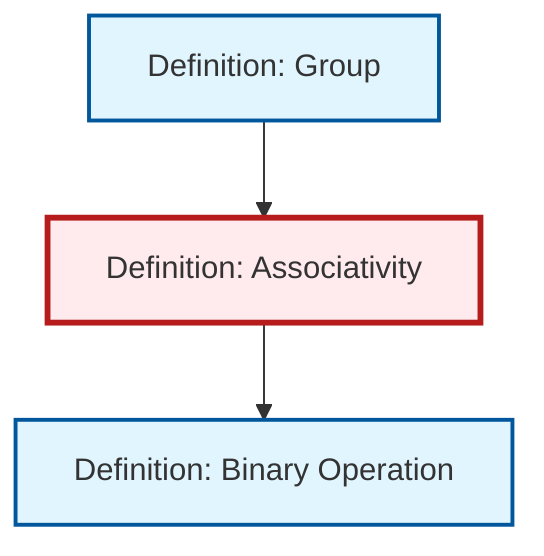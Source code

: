 graph TD
    classDef definition fill:#e1f5fe,stroke:#01579b,stroke-width:2px
    classDef theorem fill:#f3e5f5,stroke:#4a148c,stroke-width:2px
    classDef axiom fill:#fff3e0,stroke:#e65100,stroke-width:2px
    classDef example fill:#e8f5e9,stroke:#1b5e20,stroke-width:2px
    classDef current fill:#ffebee,stroke:#b71c1c,stroke-width:3px
    def-binary-operation["Definition: Binary Operation"]:::definition
    def-associativity["Definition: Associativity"]:::definition
    def-group["Definition: Group"]:::definition
    def-associativity --> def-binary-operation
    def-group --> def-associativity
    class def-associativity current